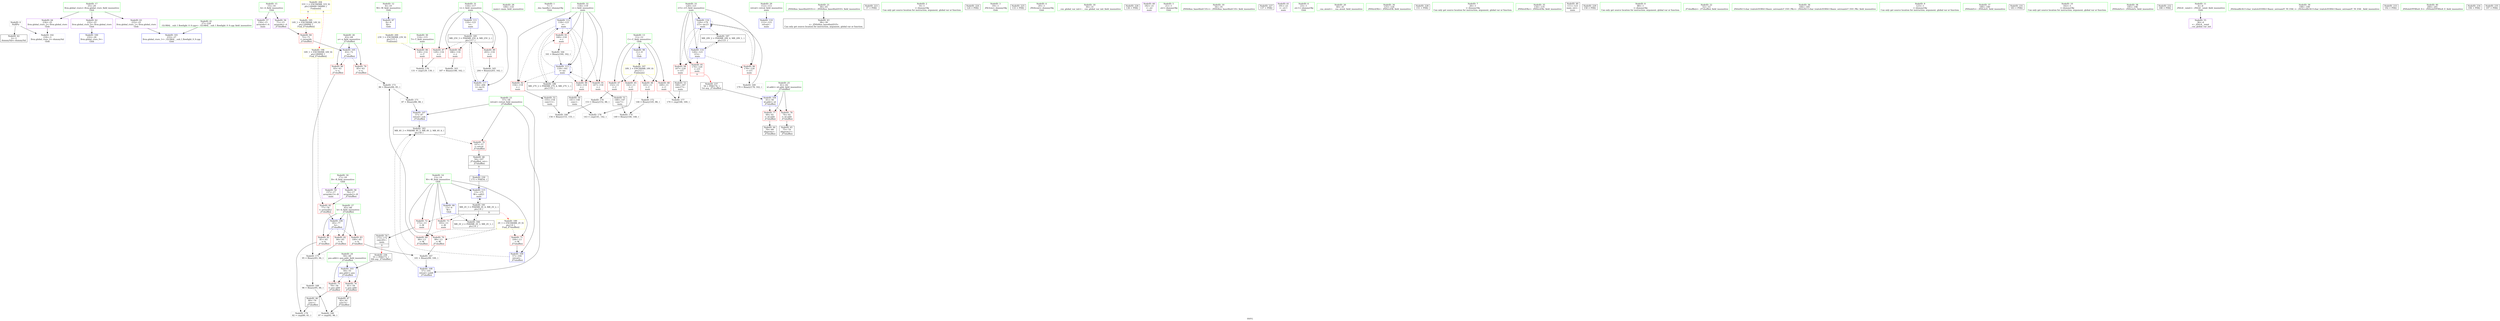 digraph "SVFG" {
	label="SVFG";

	Node0x5612500e8ea0 [shape=record,color=grey,label="{NodeID: 0\nNullPtr}"];
	Node0x5612500e8ea0 -> Node0x5612500ff240[style=solid];
	Node0x5612500e8ea0 -> Node0x5612500ffd50[style=solid];
	Node0x5612501091b0 [shape=record,color=grey,label="{NodeID: 180\n97 = cmp(92, 96, )\n}"];
	Node0x5612500ff850 [shape=record,color=blue,label="{NodeID: 97\n8\<--9\nM\<--\nGlob }"];
	Node0x5612500fda00 [shape=record,color=green,label="{NodeID: 14\n13\<--14\nW\<--W_field_insensitive\nGlob }"];
	Node0x5612500fda00 -> Node0x561250101940[style=solid];
	Node0x5612500fda00 -> Node0x561250101a10[style=solid];
	Node0x5612500fda00 -> Node0x561250101ae0[style=solid];
	Node0x5612500fda00 -> Node0x561250101bb0[style=solid];
	Node0x5612500fda00 -> Node0x561250101c80[style=solid];
	Node0x5612500fda00 -> Node0x5612500ffa50[style=solid];
	Node0x5612500fda00 -> Node0x561250104fe0[style=solid];
	Node0x5612501004d0 [shape=record,color=blue,label="{NodeID: 111\n116\<--123\nt\<--\nmain\n}"];
	Node0x5612501004d0 -> Node0x56125010fde0[style=dashed];
	Node0x5612500fe530 [shape=record,color=green,label="{NodeID: 28\n109\<--110\nmain\<--main_field_insensitive\n}"];
	Node0x5612500ff240 [shape=record,color=black,label="{NodeID: 42\n2\<--3\ndummyVal\<--dummyVal\n}"];
	Node0x561250100e20 [shape=record,color=purple,label="{NodeID: 56\n71\<--15\narrayidx\<--A\n_Z7shuffleii\n}"];
	Node0x561250100e20 -> Node0x561250102570[style=solid];
	Node0x56125011ded0 [shape=record,color=black,label="{NodeID: 236\n55 = PHI(173, )\n0th arg _Z7shuffleii }"];
	Node0x56125011ded0 -> Node0x5612500ffe50[style=solid];
	Node0x561250101a10 [shape=record,color=red,label="{NodeID: 70\n99\<--13\n\<--W\n_Z7shuffleii\n}"];
	Node0x561250101a10 -> Node0x561250107e30[style=solid];
	Node0x561250107e30 [shape=record,color=grey,label="{NodeID: 167\n101 = Binary(99, 100, )\n}"];
	Node0x561250107e30 -> Node0x561250100260[style=solid];
	Node0x561250102570 [shape=record,color=red,label="{NodeID: 84\n72\<--71\n\<--arrayidx\n_Z7shuffleii\n}"];
	Node0x561250102570 -> Node0x5612500ffff0[style=solid];
	Node0x5612500f8000 [shape=record,color=green,label="{NodeID: 1\n7\<--1\n__dso_handle\<--dummyObj\nGlob }"];
	Node0x56125010e9e0 [shape=record,color=black,label="{NodeID: 181\nMR_2V_3 = PHI(MR_2V_4, MR_2V_2, )\npts\{14 \}\n|{|<s4>9}}"];
	Node0x56125010e9e0 -> Node0x561250101bb0[style=dashed];
	Node0x56125010e9e0 -> Node0x561250101c80[style=dashed];
	Node0x56125010e9e0 -> Node0x561250104fe0[style=dashed];
	Node0x56125010e9e0 -> Node0x56125010f8e0[style=dashed];
	Node0x56125010e9e0:s4 -> Node0x5612501111e0[style=dashed,color=red];
	Node0x5612500ff950 [shape=record,color=blue,label="{NodeID: 98\n11\<--9\nC\<--\nGlob }"];
	Node0x5612500ff950 -> Node0x561250103390[style=dashed];
	Node0x5612500fda90 [shape=record,color=green,label="{NodeID: 15\n15\<--16\nA\<--A_field_insensitive\nGlob }"];
	Node0x5612500fda90 -> Node0x561250100e20[style=solid];
	Node0x5612500fda90 -> Node0x561250100ef0[style=solid];
	Node0x5612501031d0 [shape=record,color=yellow,style=double,label="{NodeID: 195\n14V_1 = ENCHI(MR_14V_0)\npts\{160000 \}\nFun[_Z7shuffleii]}"];
	Node0x5612501031d0 -> Node0x561250102570[style=dashed];
	Node0x5612501005a0 [shape=record,color=blue,label="{NodeID: 112\n118\<--123\ni\<--\nmain\n}"];
	Node0x5612501005a0 -> Node0x561250102a50[style=dashed];
	Node0x5612501005a0 -> Node0x561250102b20[style=dashed];
	Node0x5612501005a0 -> Node0x561250102bf0[style=dashed];
	Node0x5612501005a0 -> Node0x561250102cc0[style=dashed];
	Node0x5612501005a0 -> Node0x561250100670[style=dashed];
	Node0x5612501005a0 -> Node0x5612501102e0[style=dashed];
	Node0x5612500fe630 [shape=record,color=green,label="{NodeID: 29\n112\<--113\nretval\<--retval_field_insensitive\nmain\n}"];
	Node0x5612500fe630 -> Node0x561250100400[style=solid];
	Node0x5612500ff340 [shape=record,color=black,label="{NodeID: 43\n38\<--39\n\<--_ZNSt8ios_base4InitD1Ev\nCan only get source location for instruction, argument, global var or function.}"];
	Node0x56124fedad10 [shape=record,color=black,label="{NodeID: 223\n37 = PHI()\n}"];
	Node0x561250100ef0 [shape=record,color=purple,label="{NodeID: 57\n150\<--15\narrayidx\<--A\nmain\n}"];
	Node0x56125011e090 [shape=record,color=black,label="{NodeID: 237\n56 = PHI(174, )\n1st arg _Z7shuffleii }"];
	Node0x56125011e090 -> Node0x5612500fff20[style=solid];
	Node0x561250101ae0 [shape=record,color=red,label="{NodeID: 71\n104\<--13\n\<--W\n_Z7shuffleii\n}"];
	Node0x561250101ae0 -> Node0x561250100330[style=solid];
	Node0x561250107fb0 [shape=record,color=grey,label="{NodeID: 168\n96 = Binary(95, 88, )\n}"];
	Node0x561250107fb0 -> Node0x5612501091b0[style=solid];
	Node0x561250102640 [shape=record,color=red,label="{NodeID: 85\n77\<--76\n\<--arrayidx2\n_Z7shuffleii\n}"];
	Node0x561250102640 -> Node0x5612501000c0[style=solid];
	Node0x5612500e90b0 [shape=record,color=green,label="{NodeID: 2\n9\<--1\n\<--dummyObj\nCan only get source location for instruction, argument, global var or function.}"];
	Node0x5612500ffa50 [shape=record,color=blue,label="{NodeID: 99\n13\<--9\nW\<--\nGlob }"];
	Node0x5612500ffa50 -> Node0x56125010f8e0[style=dashed];
	Node0x5612500fdb20 [shape=record,color=green,label="{NodeID: 16\n17\<--18\nB\<--B_field_insensitive\nGlob }"];
	Node0x5612500fdb20 -> Node0x561250100fc0[style=solid];
	Node0x5612500fdb20 -> Node0x561250101090[style=solid];
	Node0x5612501032b0 [shape=record,color=yellow,style=double,label="{NodeID: 196\n16V_1 = ENCHI(MR_16V_0)\npts\{180000 \}\nFun[_Z7shuffleii]}"];
	Node0x5612501032b0 -> Node0x561250102640[style=dashed];
	Node0x561250100670 [shape=record,color=blue,label="{NodeID: 113\n118\<--161\ni\<--inc\nmain\n}"];
	Node0x561250100670 -> Node0x561250102a50[style=dashed];
	Node0x561250100670 -> Node0x561250102b20[style=dashed];
	Node0x561250100670 -> Node0x561250102bf0[style=dashed];
	Node0x561250100670 -> Node0x561250102cc0[style=dashed];
	Node0x561250100670 -> Node0x561250100670[style=dashed];
	Node0x561250100670 -> Node0x5612501102e0[style=dashed];
	Node0x5612500fe700 [shape=record,color=green,label="{NodeID: 30\n114\<--115\nT\<--T_field_insensitive\nmain\n}"];
	Node0x5612500fe700 -> Node0x561250102710[style=solid];
	Node0x5612500ff440 [shape=record,color=black,label="{NodeID: 44\n70\<--69\nidxprom\<--\n_Z7shuffleii\n}"];
	Node0x56125011d2a0 [shape=record,color=black,label="{NodeID: 224\n124 = PHI()\n}"];
	Node0x561250100fc0 [shape=record,color=purple,label="{NodeID: 58\n76\<--17\narrayidx2\<--B\n_Z7shuffleii\n}"];
	Node0x561250100fc0 -> Node0x561250102640[style=solid];
	Node0x561250101bb0 [shape=record,color=red,label="{NodeID: 72\n172\<--13\n\<--W\nmain\n}"];
	Node0x561250101bb0 -> Node0x561250100c80[style=solid];
	Node0x561250108130 [shape=record,color=grey,label="{NodeID: 169\n179 = Binary(178, 162, )\n}"];
	Node0x561250108130 -> Node0x5612501050b0[style=solid];
	Node0x561250102710 [shape=record,color=red,label="{NodeID: 86\n130\<--114\n\<--T\nmain\n}"];
	Node0x561250102710 -> Node0x561250108bb0[style=solid];
	Node0x5612500e9140 [shape=record,color=green,label="{NodeID: 3\n19\<--1\n_ZSt3cin\<--dummyObj\nGlob }"];
	Node0x56125010f3e0 [shape=record,color=black,label="{NodeID: 183\nMR_4V_3 = PHI(MR_4V_5, MR_4V_2, MR_4V_4, )\npts\{58 \}\n}"];
	Node0x56125010f3e0 -> Node0x561250101d50[style=dashed];
	Node0x5612500ffb50 [shape=record,color=blue,label="{NodeID: 100\n232\<--26\nllvm.global_ctors_0\<--\nGlob }"];
	Node0x5612500fdbb0 [shape=record,color=green,label="{NodeID: 17\n25\<--29\nllvm.global_ctors\<--llvm.global_ctors_field_insensitive\nGlob }"];
	Node0x5612500fdbb0 -> Node0x561250101300[style=solid];
	Node0x5612500fdbb0 -> Node0x561250101400[style=solid];
	Node0x5612500fdbb0 -> Node0x561250101500[style=solid];
	Node0x561250103390 [shape=record,color=yellow,style=double,label="{NodeID: 197\n18V_1 = ENCHI(MR_18V_0)\npts\{12 \}\nFun[main]}"];
	Node0x561250103390 -> Node0x561250101600[style=dashed];
	Node0x561250103390 -> Node0x5612501016d0[style=dashed];
	Node0x561250103390 -> Node0x5612501017a0[style=dashed];
	Node0x561250103390 -> Node0x561250101870[style=dashed];
	Node0x561250104f50 [shape=record,color=blue,label="{NodeID: 114\n120\<--123\ni15\<--\nmain\n}"];
	Node0x561250104f50 -> Node0x561250102d90[style=dashed];
	Node0x561250104f50 -> Node0x561250102e60[style=dashed];
	Node0x561250104f50 -> Node0x5612500ff780[style=dashed];
	Node0x561250104f50 -> Node0x5612501050b0[style=dashed];
	Node0x561250104f50 -> Node0x5612501107e0[style=dashed];
	Node0x5612500fe7d0 [shape=record,color=green,label="{NodeID: 31\n116\<--117\nt\<--t_field_insensitive\nmain\n}"];
	Node0x5612500fe7d0 -> Node0x5612501027e0[style=solid];
	Node0x5612500fe7d0 -> Node0x5612501028b0[style=solid];
	Node0x5612500fe7d0 -> Node0x561250102980[style=solid];
	Node0x5612500fe7d0 -> Node0x5612501004d0[style=solid];
	Node0x5612500fe7d0 -> Node0x561250105180[style=solid];
	Node0x5612500ff510 [shape=record,color=black,label="{NodeID: 45\n75\<--74\nidxprom1\<--\n_Z7shuffleii\n}"];
	Node0x56125011d3a0 [shape=record,color=black,label="{NodeID: 225\n133 = PHI()\n}"];
	Node0x561250101090 [shape=record,color=purple,label="{NodeID: 59\n157\<--17\narrayidx13\<--B\nmain\n}"];
	Node0x561250101c80 [shape=record,color=red,label="{NodeID: 73\n193\<--13\n\<--W\nmain\n}"];
	Node0x5612501082b0 [shape=record,color=grey,label="{NodeID: 170\n153 = Binary(152, 88, )\n}"];
	Node0x5612501082b0 -> Node0x561250107cb0[style=solid];
	Node0x5612501027e0 [shape=record,color=red,label="{NodeID: 87\n129\<--116\n\<--t\nmain\n}"];
	Node0x5612501027e0 -> Node0x561250108bb0[style=solid];
	Node0x5612500fcea0 [shape=record,color=green,label="{NodeID: 4\n20\<--1\n_ZSt4cout\<--dummyObj\nGlob }"];
	Node0x56125010f8e0 [shape=record,color=black,label="{NodeID: 184\nMR_2V_2 = PHI(MR_2V_3, MR_2V_1, )\npts\{14 \}\n}"];
	Node0x56125010f8e0 -> Node0x56125010e9e0[style=dashed];
	Node0x5612500ffc50 [shape=record,color=blue,label="{NodeID: 101\n233\<--27\nllvm.global_ctors_1\<--_GLOBAL__sub_I_flowlight_0_0.cpp\nGlob }"];
	Node0x5612500fdc80 [shape=record,color=green,label="{NodeID: 18\n30\<--31\n__cxx_global_var_init\<--__cxx_global_var_init_field_insensitive\n}"];
	Node0x561250104fe0 [shape=record,color=blue,label="{NodeID: 115\n13\<--175\nW\<--call21\nmain\n}"];
	Node0x561250104fe0 -> Node0x56125010e9e0[style=dashed];
	Node0x5612500fe8a0 [shape=record,color=green,label="{NodeID: 32\n118\<--119\ni\<--i_field_insensitive\nmain\n}"];
	Node0x5612500fe8a0 -> Node0x561250102a50[style=solid];
	Node0x5612500fe8a0 -> Node0x561250102b20[style=solid];
	Node0x5612500fe8a0 -> Node0x561250102bf0[style=solid];
	Node0x5612500fe8a0 -> Node0x561250102cc0[style=solid];
	Node0x5612500fe8a0 -> Node0x5612501005a0[style=solid];
	Node0x5612500fe8a0 -> Node0x561250100670[style=solid];
	Node0x5612500ff5e0 [shape=record,color=black,label="{NodeID: 46\n80\<--79\nconv\<--\n_Z7shuffleii\n}"];
	Node0x5612500ff5e0 -> Node0x561250109030[style=solid];
	Node0x56125011d500 [shape=record,color=black,label="{NodeID: 226\n136 = PHI()\n}"];
	Node0x561250101160 [shape=record,color=purple,label="{NodeID: 60\n182\<--21\n\<--.str\nmain\n}"];
	Node0x561250101d50 [shape=record,color=red,label="{NodeID: 74\n107\<--57\n\<--retval\n_Z7shuffleii\n}"];
	Node0x561250101d50 -> Node0x5612501007a0[style=solid];
	Node0x561250108430 [shape=record,color=grey,label="{NodeID: 171\n87 = Binary(86, 88, )\n}"];
	Node0x561250108430 -> Node0x561250100190[style=solid];
	Node0x5612501028b0 [shape=record,color=red,label="{NodeID: 88\n186\<--116\n\<--t\nmain\n}"];
	Node0x5612501028b0 -> Node0x561250107830[style=solid];
	Node0x5612500fcf30 [shape=record,color=green,label="{NodeID: 5\n21\<--1\n.str\<--dummyObj\nGlob }"];
	Node0x56125010fde0 [shape=record,color=black,label="{NodeID: 185\nMR_25V_3 = PHI(MR_25V_4, MR_25V_2, )\npts\{117 \}\n}"];
	Node0x56125010fde0 -> Node0x5612501027e0[style=dashed];
	Node0x56125010fde0 -> Node0x5612501028b0[style=dashed];
	Node0x56125010fde0 -> Node0x561250102980[style=dashed];
	Node0x56125010fde0 -> Node0x561250105180[style=dashed];
	Node0x5612500ffd50 [shape=record,color=blue, style = dotted,label="{NodeID: 102\n234\<--3\nllvm.global_ctors_2\<--dummyVal\nGlob }"];
	Node0x5612500fdd50 [shape=record,color=green,label="{NodeID: 19\n34\<--35\n_ZNSt8ios_base4InitC1Ev\<--_ZNSt8ios_base4InitC1Ev_field_insensitive\n}"];
	Node0x5612501050b0 [shape=record,color=blue,label="{NodeID: 116\n120\<--179\ni15\<--inc23\nmain\n}"];
	Node0x5612501050b0 -> Node0x561250102d90[style=dashed];
	Node0x5612501050b0 -> Node0x561250102e60[style=dashed];
	Node0x5612501050b0 -> Node0x5612500ff780[style=dashed];
	Node0x5612501050b0 -> Node0x5612501050b0[style=dashed];
	Node0x5612501050b0 -> Node0x5612501107e0[style=dashed];
	Node0x5612500fe970 [shape=record,color=green,label="{NodeID: 33\n120\<--121\ni15\<--i15_field_insensitive\nmain\n}"];
	Node0x5612500fe970 -> Node0x561250102d90[style=solid];
	Node0x5612500fe970 -> Node0x561250102e60[style=solid];
	Node0x5612500fe970 -> Node0x5612500ff780[style=solid];
	Node0x5612500fe970 -> Node0x561250104f50[style=solid];
	Node0x5612500fe970 -> Node0x5612501050b0[style=solid];
	Node0x5612500ff6b0 [shape=record,color=black,label="{NodeID: 47\n92\<--91\nconv3\<--\n_Z7shuffleii\n}"];
	Node0x5612500ff6b0 -> Node0x5612501091b0[style=solid];
	Node0x56125011d600 [shape=record,color=black,label="{NodeID: 227\n137 = PHI()\n}"];
	Node0x561250101230 [shape=record,color=purple,label="{NodeID: 61\n191\<--23\n\<--.str.1\nmain\n}"];
	Node0x561250101e20 [shape=record,color=red,label="{NodeID: 75\n79\<--59\n\<--pos.addr\n_Z7shuffleii\n}"];
	Node0x561250101e20 -> Node0x5612500ff5e0[style=solid];
	Node0x5612501085b0 [shape=record,color=grey,label="{NodeID: 172\n146 = Binary(145, 88, )\n}"];
	Node0x5612501085b0 -> Node0x5612501088b0[style=solid];
	Node0x561250102980 [shape=record,color=red,label="{NodeID: 89\n203\<--116\n\<--t\nmain\n}"];
	Node0x561250102980 -> Node0x561250107b30[style=solid];
	Node0x5612500fcfc0 [shape=record,color=green,label="{NodeID: 6\n23\<--1\n.str.1\<--dummyObj\nGlob }"];
	Node0x5612501102e0 [shape=record,color=black,label="{NodeID: 186\nMR_27V_2 = PHI(MR_27V_4, MR_27V_1, )\npts\{119 \}\n}"];
	Node0x5612501102e0 -> Node0x5612501005a0[style=dashed];
	Node0x5612500ffe50 [shape=record,color=blue,label="{NodeID: 103\n59\<--55\npos.addr\<--pos\n_Z7shuffleii\n}"];
	Node0x5612500ffe50 -> Node0x561250101e20[style=dashed];
	Node0x5612500ffe50 -> Node0x561250101ef0[style=dashed];
	Node0x5612500fde20 [shape=record,color=green,label="{NodeID: 20\n40\<--41\n__cxa_atexit\<--__cxa_atexit_field_insensitive\n}"];
	Node0x561250103660 [shape=record,color=yellow,style=double,label="{NodeID: 200\n23V_1 = ENCHI(MR_23V_0)\npts\{115 \}\nFun[main]}"];
	Node0x561250103660 -> Node0x561250102710[style=dashed];
	Node0x561250105180 [shape=record,color=blue,label="{NodeID: 117\n116\<--204\nt\<--inc31\nmain\n}"];
	Node0x561250105180 -> Node0x56125010fde0[style=dashed];
	Node0x5612500fea40 [shape=record,color=green,label="{NodeID: 34\n125\<--126\n_ZNSirsERi\<--_ZNSirsERi_field_insensitive\n}"];
	Node0x5612501007a0 [shape=record,color=black,label="{NodeID: 48\n54\<--107\n_Z7shuffleii_ret\<--\n_Z7shuffleii\n|{<s0>9}}"];
	Node0x5612501007a0:s0 -> Node0x56125011d8d0[style=solid,color=blue];
	Node0x56125011d6d0 [shape=record,color=black,label="{NodeID: 228\n151 = PHI()\n}"];
	Node0x561250101300 [shape=record,color=purple,label="{NodeID: 62\n232\<--25\nllvm.global_ctors_0\<--llvm.global_ctors\nGlob }"];
	Node0x561250101300 -> Node0x5612500ffb50[style=solid];
	Node0x561250101ef0 [shape=record,color=red,label="{NodeID: 76\n91\<--59\n\<--pos.addr\n_Z7shuffleii\n}"];
	Node0x561250101ef0 -> Node0x5612500ff6b0[style=solid];
	Node0x561250108730 [shape=record,color=grey,label="{NodeID: 173\n86 = Binary(84, 85, )\n}"];
	Node0x561250108730 -> Node0x561250108430[style=solid];
	Node0x561250102a50 [shape=record,color=red,label="{NodeID: 90\n140\<--118\n\<--i\nmain\n}"];
	Node0x561250102a50 -> Node0x561250100940[style=solid];
	Node0x5612500f83f0 [shape=record,color=green,label="{NodeID: 7\n26\<--1\n\<--dummyObj\nCan only get source location for instruction, argument, global var or function.}"];
	Node0x5612501107e0 [shape=record,color=black,label="{NodeID: 187\nMR_29V_2 = PHI(MR_29V_4, MR_29V_1, )\npts\{121 \}\n}"];
	Node0x5612501107e0 -> Node0x561250104f50[style=dashed];
	Node0x5612500fff20 [shape=record,color=blue,label="{NodeID: 104\n61\<--56\nid.addr\<--id\n_Z7shuffleii\n}"];
	Node0x5612500fff20 -> Node0x561250101fc0[style=dashed];
	Node0x5612500fff20 -> Node0x561250102090[style=dashed];
	Node0x5612500fdf20 [shape=record,color=green,label="{NodeID: 21\n39\<--45\n_ZNSt8ios_base4InitD1Ev\<--_ZNSt8ios_base4InitD1Ev_field_insensitive\n}"];
	Node0x5612500fdf20 -> Node0x5612500ff340[style=solid];
	Node0x5612500feb40 [shape=record,color=green,label="{NodeID: 35\n134\<--135\n_ZNSirsERx\<--_ZNSirsERx_field_insensitive\n}"];
	Node0x561250100870 [shape=record,color=black,label="{NodeID: 49\n111\<--123\nmain_ret\<--\nmain\n}"];
	Node0x56125011d800 [shape=record,color=black,label="{NodeID: 229\n158 = PHI()\n}"];
	Node0x561250101400 [shape=record,color=purple,label="{NodeID: 63\n233\<--25\nllvm.global_ctors_1\<--llvm.global_ctors\nGlob }"];
	Node0x561250101400 -> Node0x5612500ffc50[style=solid];
	Node0x561250101fc0 [shape=record,color=red,label="{NodeID: 77\n69\<--61\n\<--id.addr\n_Z7shuffleii\n}"];
	Node0x561250101fc0 -> Node0x5612500ff440[style=solid];
	Node0x5612501088b0 [shape=record,color=grey,label="{NodeID: 174\n149 = Binary(146, 148, )\n}"];
	Node0x561250102b20 [shape=record,color=red,label="{NodeID: 91\n147\<--118\n\<--i\nmain\n}"];
	Node0x561250102b20 -> Node0x561250100a10[style=solid];
	Node0x5612500f8480 [shape=record,color=green,label="{NodeID: 8\n88\<--1\n\<--dummyObj\nCan only get source location for instruction, argument, global var or function.}"];
	Node0x5612500ffff0 [shape=record,color=blue,label="{NodeID: 105\n63\<--72\na\<--\n_Z7shuffleii\n}"];
	Node0x5612500ffff0 -> Node0x561250102160[style=dashed];
	Node0x5612500ffff0 -> Node0x561250102230[style=dashed];
	Node0x5612500fe020 [shape=record,color=green,label="{NodeID: 22\n52\<--53\n_Z7shuffleii\<--_Z7shuffleii_field_insensitive\n}"];
	Node0x5612500fec40 [shape=record,color=green,label="{NodeID: 36\n184\<--185\n_ZStlsISt11char_traitsIcEERSt13basic_ostreamIcT_ES5_PKc\<--_ZStlsISt11char_traitsIcEERSt13basic_ostreamIcT_ES5_PKc_field_insensitive\n}"];
	Node0x561250100940 [shape=record,color=black,label="{NodeID: 50\n141\<--140\nconv\<--\nmain\n}"];
	Node0x561250100940 -> Node0x561250108eb0[style=solid];
	Node0x56125011d8d0 [shape=record,color=black,label="{NodeID: 230\n175 = PHI(54, )\n}"];
	Node0x56125011d8d0 -> Node0x561250104fe0[style=solid];
	Node0x561250101500 [shape=record,color=purple,label="{NodeID: 64\n234\<--25\nllvm.global_ctors_2\<--llvm.global_ctors\nGlob }"];
	Node0x561250101500 -> Node0x5612500ffd50[style=solid];
	Node0x561250102090 [shape=record,color=red,label="{NodeID: 78\n74\<--61\n\<--id.addr\n_Z7shuffleii\n}"];
	Node0x561250102090 -> Node0x5612500ff510[style=solid];
	Node0x561250108a30 [shape=record,color=grey,label="{NodeID: 175\n95 = Binary(93, 94, )\n}"];
	Node0x561250108a30 -> Node0x561250107fb0[style=solid];
	Node0x561250102bf0 [shape=record,color=red,label="{NodeID: 92\n154\<--118\n\<--i\nmain\n}"];
	Node0x561250102bf0 -> Node0x561250100ae0[style=solid];
	Node0x5612500f8510 [shape=record,color=green,label="{NodeID: 9\n123\<--1\n\<--dummyObj\nCan only get source location for instruction, argument, global var or function.}"];
	Node0x5612501111e0 [shape=record,color=yellow,style=double,label="{NodeID: 189\n2V_1 = ENCHI(MR_2V_0)\npts\{14 \}\nFun[_Z7shuffleii]}"];
	Node0x5612501111e0 -> Node0x561250101940[style=dashed];
	Node0x5612501111e0 -> Node0x561250101a10[style=dashed];
	Node0x5612501111e0 -> Node0x561250101ae0[style=dashed];
	Node0x5612501000c0 [shape=record,color=blue,label="{NodeID: 106\n65\<--77\nb\<--\n_Z7shuffleii\n}"];
	Node0x5612501000c0 -> Node0x561250102300[style=dashed];
	Node0x5612501000c0 -> Node0x5612501023d0[style=dashed];
	Node0x5612501000c0 -> Node0x5612501024a0[style=dashed];
	Node0x5612500fe120 [shape=record,color=green,label="{NodeID: 23\n57\<--58\nretval\<--retval_field_insensitive\n_Z7shuffleii\n}"];
	Node0x5612500fe120 -> Node0x561250101d50[style=solid];
	Node0x5612500fe120 -> Node0x561250100190[style=solid];
	Node0x5612500fe120 -> Node0x561250100260[style=solid];
	Node0x5612500fe120 -> Node0x561250100330[style=solid];
	Node0x5612500fed40 [shape=record,color=green,label="{NodeID: 37\n189\<--190\n_ZNSolsEi\<--_ZNSolsEi_field_insensitive\n}"];
	Node0x561250100a10 [shape=record,color=black,label="{NodeID: 51\n148\<--147\nconv7\<--\nmain\n}"];
	Node0x561250100a10 -> Node0x5612501088b0[style=solid];
	Node0x56125011da90 [shape=record,color=black,label="{NodeID: 231\n183 = PHI()\n}"];
	Node0x561250101600 [shape=record,color=red,label="{NodeID: 65\n142\<--11\n\<--C\nmain\n}"];
	Node0x561250101600 -> Node0x561250108eb0[style=solid];
	Node0x561250102160 [shape=record,color=red,label="{NodeID: 79\n85\<--63\n\<--a\n_Z7shuffleii\n}"];
	Node0x561250102160 -> Node0x561250108730[style=solid];
	Node0x561250108bb0 [shape=record,color=grey,label="{NodeID: 176\n131 = cmp(129, 130, )\n}"];
	Node0x561250102cc0 [shape=record,color=red,label="{NodeID: 93\n160\<--118\n\<--i\nmain\n}"];
	Node0x561250102cc0 -> Node0x5612501079b0[style=solid];
	Node0x5612500f85a0 [shape=record,color=green,label="{NodeID: 10\n162\<--1\n\<--dummyObj\nCan only get source location for instruction, argument, global var or function.}"];
	Node0x561250100190 [shape=record,color=blue,label="{NodeID: 107\n57\<--87\nretval\<--sub\n_Z7shuffleii\n}"];
	Node0x561250100190 -> Node0x56125010f3e0[style=dashed];
	Node0x5612500fe1f0 [shape=record,color=green,label="{NodeID: 24\n59\<--60\npos.addr\<--pos.addr_field_insensitive\n_Z7shuffleii\n}"];
	Node0x5612500fe1f0 -> Node0x561250101e20[style=solid];
	Node0x5612500fe1f0 -> Node0x561250101ef0[style=solid];
	Node0x5612500fe1f0 -> Node0x5612500ffe50[style=solid];
	Node0x5612501039e0 [shape=record,color=yellow,style=double,label="{NodeID: 204\n31V_1 = ENCHI(MR_31V_0)\npts\{160000 180000 \}\nFun[main]|{<s0>9|<s1>9}}"];
	Node0x5612501039e0:s0 -> Node0x5612501031d0[style=dashed,color=red];
	Node0x5612501039e0:s1 -> Node0x5612501032b0[style=dashed,color=red];
	Node0x5612500fee40 [shape=record,color=green,label="{NodeID: 38\n195\<--196\n_ZNSolsEx\<--_ZNSolsEx_field_insensitive\n}"];
	Node0x561250100ae0 [shape=record,color=black,label="{NodeID: 52\n155\<--154\nconv11\<--\nmain\n}"];
	Node0x561250100ae0 -> Node0x561250107cb0[style=solid];
	Node0x56125011db60 [shape=record,color=black,label="{NodeID: 232\n188 = PHI()\n}"];
	Node0x5612501016d0 [shape=record,color=red,label="{NodeID: 66\n145\<--11\n\<--C\nmain\n}"];
	Node0x5612501016d0 -> Node0x5612501085b0[style=solid];
	Node0x561250107830 [shape=record,color=grey,label="{NodeID: 163\n187 = Binary(186, 162, )\n}"];
	Node0x561250102230 [shape=record,color=red,label="{NodeID: 80\n93\<--63\n\<--a\n_Z7shuffleii\n}"];
	Node0x561250102230 -> Node0x561250108a30[style=solid];
	Node0x561250108d30 [shape=record,color=grey,label="{NodeID: 177\n170 = cmp(168, 169, )\n}"];
	Node0x561250102d90 [shape=record,color=red,label="{NodeID: 94\n167\<--120\n\<--i15\nmain\n}"];
	Node0x561250102d90 -> Node0x561250100bb0[style=solid];
	Node0x5612500fd850 [shape=record,color=green,label="{NodeID: 11\n4\<--6\n_ZStL8__ioinit\<--_ZStL8__ioinit_field_insensitive\nGlob }"];
	Node0x5612500fd850 -> Node0x561250100d50[style=solid];
	Node0x561250100260 [shape=record,color=blue,label="{NodeID: 108\n57\<--101\nretval\<--sub8\n_Z7shuffleii\n}"];
	Node0x561250100260 -> Node0x56125010f3e0[style=dashed];
	Node0x5612500fe2c0 [shape=record,color=green,label="{NodeID: 25\n61\<--62\nid.addr\<--id.addr_field_insensitive\n_Z7shuffleii\n}"];
	Node0x5612500fe2c0 -> Node0x561250101fc0[style=solid];
	Node0x5612500fe2c0 -> Node0x561250102090[style=solid];
	Node0x5612500fe2c0 -> Node0x5612500fff20[style=solid];
	Node0x5612500fef40 [shape=record,color=green,label="{NodeID: 39\n198\<--199\n_ZSt4endlIcSt11char_traitsIcEERSt13basic_ostreamIT_T0_ES6_\<--_ZSt4endlIcSt11char_traitsIcEERSt13basic_ostreamIT_T0_ES6__field_insensitive\n}"];
	Node0x561250100bb0 [shape=record,color=black,label="{NodeID: 53\n168\<--167\nconv17\<--\nmain\n}"];
	Node0x561250100bb0 -> Node0x561250108d30[style=solid];
	Node0x56125011dc30 [shape=record,color=black,label="{NodeID: 233\n192 = PHI()\n}"];
	Node0x5612501017a0 [shape=record,color=red,label="{NodeID: 67\n152\<--11\n\<--C\nmain\n}"];
	Node0x5612501017a0 -> Node0x5612501082b0[style=solid];
	Node0x5612501079b0 [shape=record,color=grey,label="{NodeID: 164\n161 = Binary(160, 162, )\n}"];
	Node0x5612501079b0 -> Node0x561250100670[style=solid];
	Node0x561250102300 [shape=record,color=red,label="{NodeID: 81\n81\<--65\n\<--b\n_Z7shuffleii\n}"];
	Node0x561250102300 -> Node0x561250109030[style=solid];
	Node0x561250108eb0 [shape=record,color=grey,label="{NodeID: 178\n143 = cmp(141, 142, )\n}"];
	Node0x561250102e60 [shape=record,color=red,label="{NodeID: 95\n174\<--120\n\<--i15\nmain\n|{<s0>9}}"];
	Node0x561250102e60:s0 -> Node0x56125011e090[style=solid,color=red];
	Node0x5612500fd8e0 [shape=record,color=green,label="{NodeID: 12\n8\<--10\nM\<--M_field_insensitive\nGlob }"];
	Node0x5612500fd8e0 -> Node0x5612500ff850[style=solid];
	Node0x561250100330 [shape=record,color=blue,label="{NodeID: 109\n57\<--104\nretval\<--\n_Z7shuffleii\n}"];
	Node0x561250100330 -> Node0x56125010f3e0[style=dashed];
	Node0x5612500fe390 [shape=record,color=green,label="{NodeID: 26\n63\<--64\na\<--a_field_insensitive\n_Z7shuffleii\n}"];
	Node0x5612500fe390 -> Node0x561250102160[style=solid];
	Node0x5612500fe390 -> Node0x561250102230[style=solid];
	Node0x5612500fe390 -> Node0x5612500ffff0[style=solid];
	Node0x5612500ff040 [shape=record,color=green,label="{NodeID: 40\n200\<--201\n_ZNSolsEPFRSoS_E\<--_ZNSolsEPFRSoS_E_field_insensitive\n}"];
	Node0x561250100c80 [shape=record,color=black,label="{NodeID: 54\n173\<--172\nconv20\<--\nmain\n|{<s0>9}}"];
	Node0x561250100c80:s0 -> Node0x56125011ded0[style=solid,color=red];
	Node0x56125011dd00 [shape=record,color=black,label="{NodeID: 234\n194 = PHI()\n}"];
	Node0x561250101870 [shape=record,color=red,label="{NodeID: 68\n169\<--11\n\<--C\nmain\n}"];
	Node0x561250101870 -> Node0x561250108d30[style=solid];
	Node0x561250107b30 [shape=record,color=grey,label="{NodeID: 165\n204 = Binary(203, 162, )\n}"];
	Node0x561250107b30 -> Node0x561250105180[style=solid];
	Node0x5612501023d0 [shape=record,color=red,label="{NodeID: 82\n94\<--65\n\<--b\n_Z7shuffleii\n}"];
	Node0x5612501023d0 -> Node0x561250108a30[style=solid];
	Node0x561250109030 [shape=record,color=grey,label="{NodeID: 179\n82 = cmp(80, 81, )\n}"];
	Node0x5612500ff780 [shape=record,color=red,label="{NodeID: 96\n178\<--120\n\<--i15\nmain\n}"];
	Node0x5612500ff780 -> Node0x561250108130[style=solid];
	Node0x5612500fd970 [shape=record,color=green,label="{NodeID: 13\n11\<--12\nC\<--C_field_insensitive\nGlob }"];
	Node0x5612500fd970 -> Node0x561250101600[style=solid];
	Node0x5612500fd970 -> Node0x5612501016d0[style=solid];
	Node0x5612500fd970 -> Node0x5612501017a0[style=solid];
	Node0x5612500fd970 -> Node0x561250101870[style=solid];
	Node0x5612500fd970 -> Node0x5612500ff950[style=solid];
	Node0x561250100400 [shape=record,color=blue,label="{NodeID: 110\n112\<--123\nretval\<--\nmain\n}"];
	Node0x5612500fe460 [shape=record,color=green,label="{NodeID: 27\n65\<--66\nb\<--b_field_insensitive\n_Z7shuffleii\n}"];
	Node0x5612500fe460 -> Node0x561250102300[style=solid];
	Node0x5612500fe460 -> Node0x5612501023d0[style=solid];
	Node0x5612500fe460 -> Node0x5612501024a0[style=solid];
	Node0x5612500fe460 -> Node0x5612501000c0[style=solid];
	Node0x5612500ff140 [shape=record,color=green,label="{NodeID: 41\n27\<--228\n_GLOBAL__sub_I_flowlight_0_0.cpp\<--_GLOBAL__sub_I_flowlight_0_0.cpp_field_insensitive\n}"];
	Node0x5612500ff140 -> Node0x5612500ffc50[style=solid];
	Node0x561250100d50 [shape=record,color=purple,label="{NodeID: 55\n36\<--4\n\<--_ZStL8__ioinit\n__cxx_global_var_init\n}"];
	Node0x56125011de00 [shape=record,color=black,label="{NodeID: 235\n197 = PHI()\n}"];
	Node0x561250101940 [shape=record,color=red,label="{NodeID: 69\n84\<--13\n\<--W\n_Z7shuffleii\n}"];
	Node0x561250101940 -> Node0x561250108730[style=solid];
	Node0x561250107cb0 [shape=record,color=grey,label="{NodeID: 166\n156 = Binary(153, 155, )\n}"];
	Node0x5612501024a0 [shape=record,color=red,label="{NodeID: 83\n100\<--65\n\<--b\n_Z7shuffleii\n}"];
	Node0x5612501024a0 -> Node0x561250107e30[style=solid];
}

